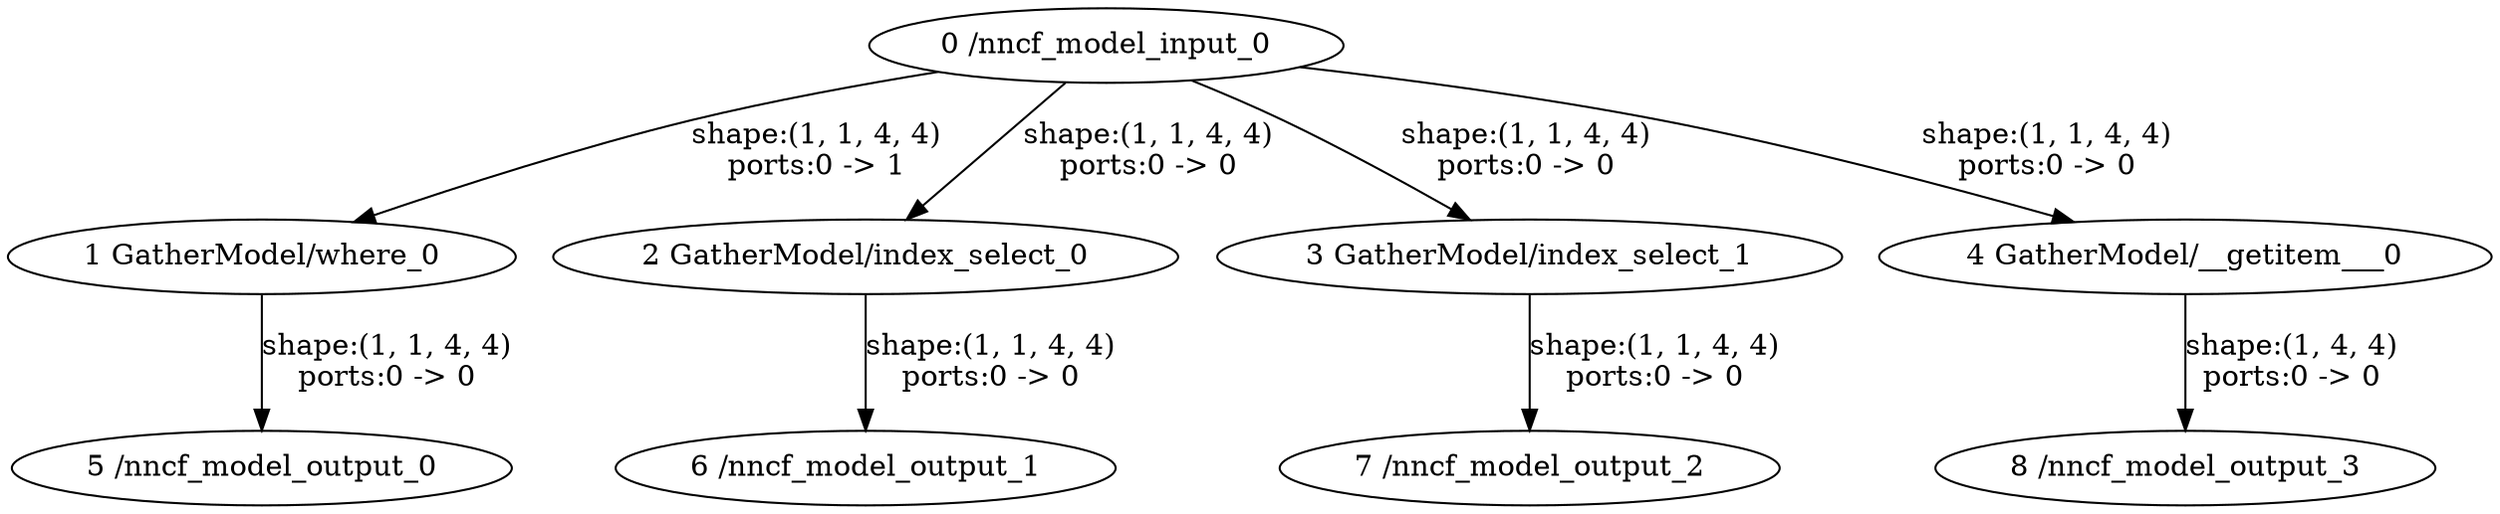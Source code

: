 strict digraph  {
"0 /nncf_model_input_0" [id=0, type=nncf_model_input];
"1 GatherModel/where_0" [id=1, type=where];
"2 GatherModel/index_select_0" [id=2, type=index_select];
"3 GatherModel/index_select_1" [id=3, type=index_select];
"4 GatherModel/__getitem___0" [id=4, type=__getitem__];
"5 /nncf_model_output_0" [id=5, type=nncf_model_output];
"6 /nncf_model_output_1" [id=6, type=nncf_model_output];
"7 /nncf_model_output_2" [id=7, type=nncf_model_output];
"8 /nncf_model_output_3" [id=8, type=nncf_model_output];
"0 /nncf_model_input_0" -> "1 GatherModel/where_0"  [label="shape:(1, 1, 4, 4)\nports:0 -> 1", style=solid];
"0 /nncf_model_input_0" -> "2 GatherModel/index_select_0"  [label="shape:(1, 1, 4, 4)\nports:0 -> 0", style=solid];
"0 /nncf_model_input_0" -> "3 GatherModel/index_select_1"  [label="shape:(1, 1, 4, 4)\nports:0 -> 0", style=solid];
"0 /nncf_model_input_0" -> "4 GatherModel/__getitem___0"  [label="shape:(1, 1, 4, 4)\nports:0 -> 0", style=solid];
"1 GatherModel/where_0" -> "5 /nncf_model_output_0"  [label="shape:(1, 1, 4, 4)\nports:0 -> 0", style=solid];
"2 GatherModel/index_select_0" -> "6 /nncf_model_output_1"  [label="shape:(1, 1, 4, 4)\nports:0 -> 0", style=solid];
"3 GatherModel/index_select_1" -> "7 /nncf_model_output_2"  [label="shape:(1, 1, 4, 4)\nports:0 -> 0", style=solid];
"4 GatherModel/__getitem___0" -> "8 /nncf_model_output_3"  [label="shape:(1, 4, 4)\nports:0 -> 0", style=solid];
}
